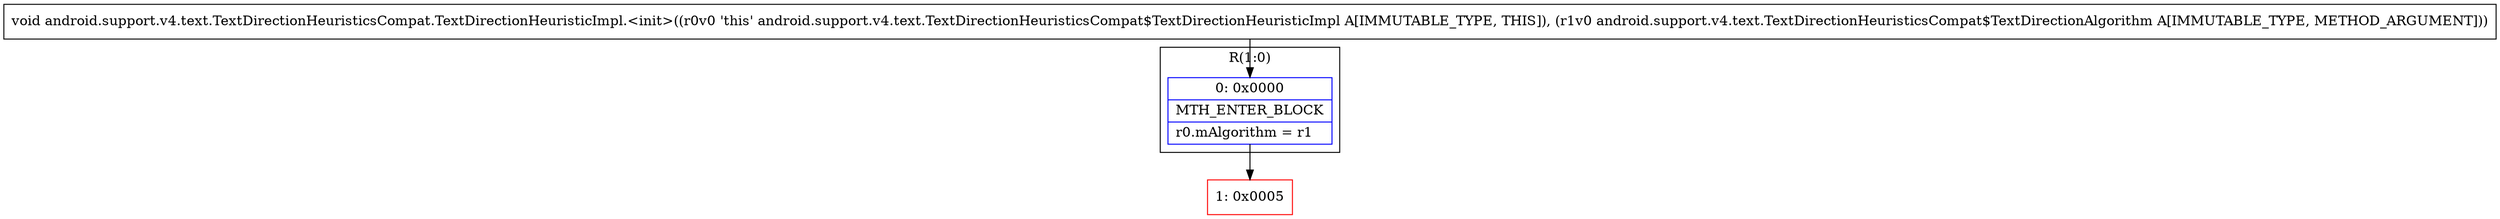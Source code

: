 digraph "CFG forandroid.support.v4.text.TextDirectionHeuristicsCompat.TextDirectionHeuristicImpl.\<init\>(Landroid\/support\/v4\/text\/TextDirectionHeuristicsCompat$TextDirectionAlgorithm;)V" {
subgraph cluster_Region_1080810930 {
label = "R(1:0)";
node [shape=record,color=blue];
Node_0 [shape=record,label="{0\:\ 0x0000|MTH_ENTER_BLOCK\l|r0.mAlgorithm = r1\l}"];
}
Node_1 [shape=record,color=red,label="{1\:\ 0x0005}"];
MethodNode[shape=record,label="{void android.support.v4.text.TextDirectionHeuristicsCompat.TextDirectionHeuristicImpl.\<init\>((r0v0 'this' android.support.v4.text.TextDirectionHeuristicsCompat$TextDirectionHeuristicImpl A[IMMUTABLE_TYPE, THIS]), (r1v0 android.support.v4.text.TextDirectionHeuristicsCompat$TextDirectionAlgorithm A[IMMUTABLE_TYPE, METHOD_ARGUMENT])) }"];
MethodNode -> Node_0;
Node_0 -> Node_1;
}

